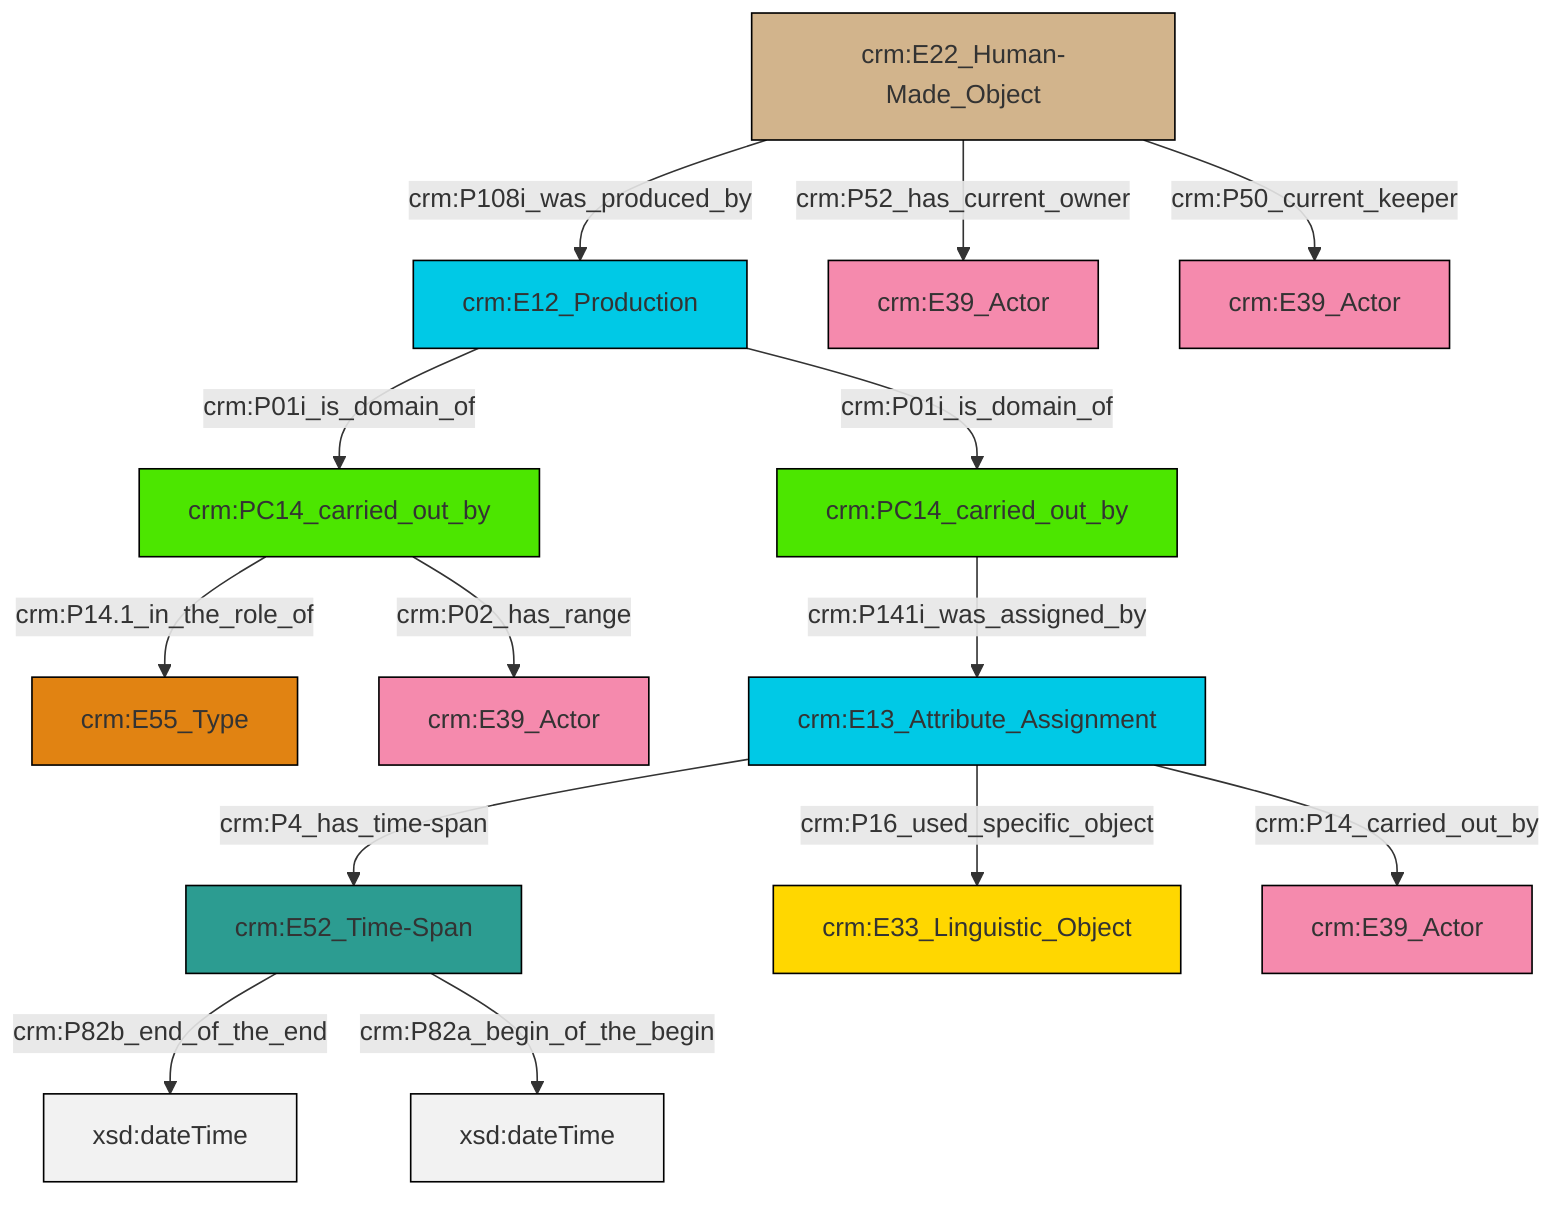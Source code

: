 graph TD
classDef Literal fill:#f2f2f2,stroke:#000000;
classDef CRM_Entity fill:#FFFFFF,stroke:#000000;
classDef Temporal_Entity fill:#00C9E6, stroke:#000000;
classDef Type fill:#E18312, stroke:#000000;
classDef Time-Span fill:#2C9C91, stroke:#000000;
classDef Appellation fill:#FFEB7F, stroke:#000000;
classDef Place fill:#008836, stroke:#000000;
classDef Persistent_Item fill:#B266B2, stroke:#000000;
classDef Conceptual_Object fill:#FFD700, stroke:#000000;
classDef Physical_Thing fill:#D2B48C, stroke:#000000;
classDef Actor fill:#f58aad, stroke:#000000;
classDef PC_Classes fill:#4ce600, stroke:#000000;
classDef Multi fill:#cccccc,stroke:#000000;

2["crm:E52_Time-Span"]:::Time-Span -->|crm:P82b_end_of_the_end| 3[xsd:dateTime]:::Literal
4["crm:PC14_carried_out_by"]:::PC_Classes -->|crm:P14.1_in_the_role_of| 5["crm:E55_Type"]:::Type
8["crm:E22_Human-Made_Object"]:::Physical_Thing -->|crm:P108i_was_produced_by| 6["crm:E12_Production"]:::Temporal_Entity
9["crm:E13_Attribute_Assignment"]:::Temporal_Entity -->|crm:P4_has_time-span| 2["crm:E52_Time-Span"]:::Time-Span
4["crm:PC14_carried_out_by"]:::PC_Classes -->|crm:P02_has_range| 13["crm:E39_Actor"]:::Actor
2["crm:E52_Time-Span"]:::Time-Span -->|crm:P82a_begin_of_the_begin| 15[xsd:dateTime]:::Literal
11["crm:PC14_carried_out_by"]:::PC_Classes -->|crm:P141i_was_assigned_by| 9["crm:E13_Attribute_Assignment"]:::Temporal_Entity
9["crm:E13_Attribute_Assignment"]:::Temporal_Entity -->|crm:P16_used_specific_object| 18["crm:E33_Linguistic_Object"]:::Conceptual_Object
6["crm:E12_Production"]:::Temporal_Entity -->|crm:P01i_is_domain_of| 4["crm:PC14_carried_out_by"]:::PC_Classes
8["crm:E22_Human-Made_Object"]:::Physical_Thing -->|crm:P52_has_current_owner| 22["crm:E39_Actor"]:::Actor
8["crm:E22_Human-Made_Object"]:::Physical_Thing -->|crm:P50_current_keeper| 0["crm:E39_Actor"]:::Actor
6["crm:E12_Production"]:::Temporal_Entity -->|crm:P01i_is_domain_of| 11["crm:PC14_carried_out_by"]:::PC_Classes
9["crm:E13_Attribute_Assignment"]:::Temporal_Entity -->|crm:P14_carried_out_by| 16["crm:E39_Actor"]:::Actor